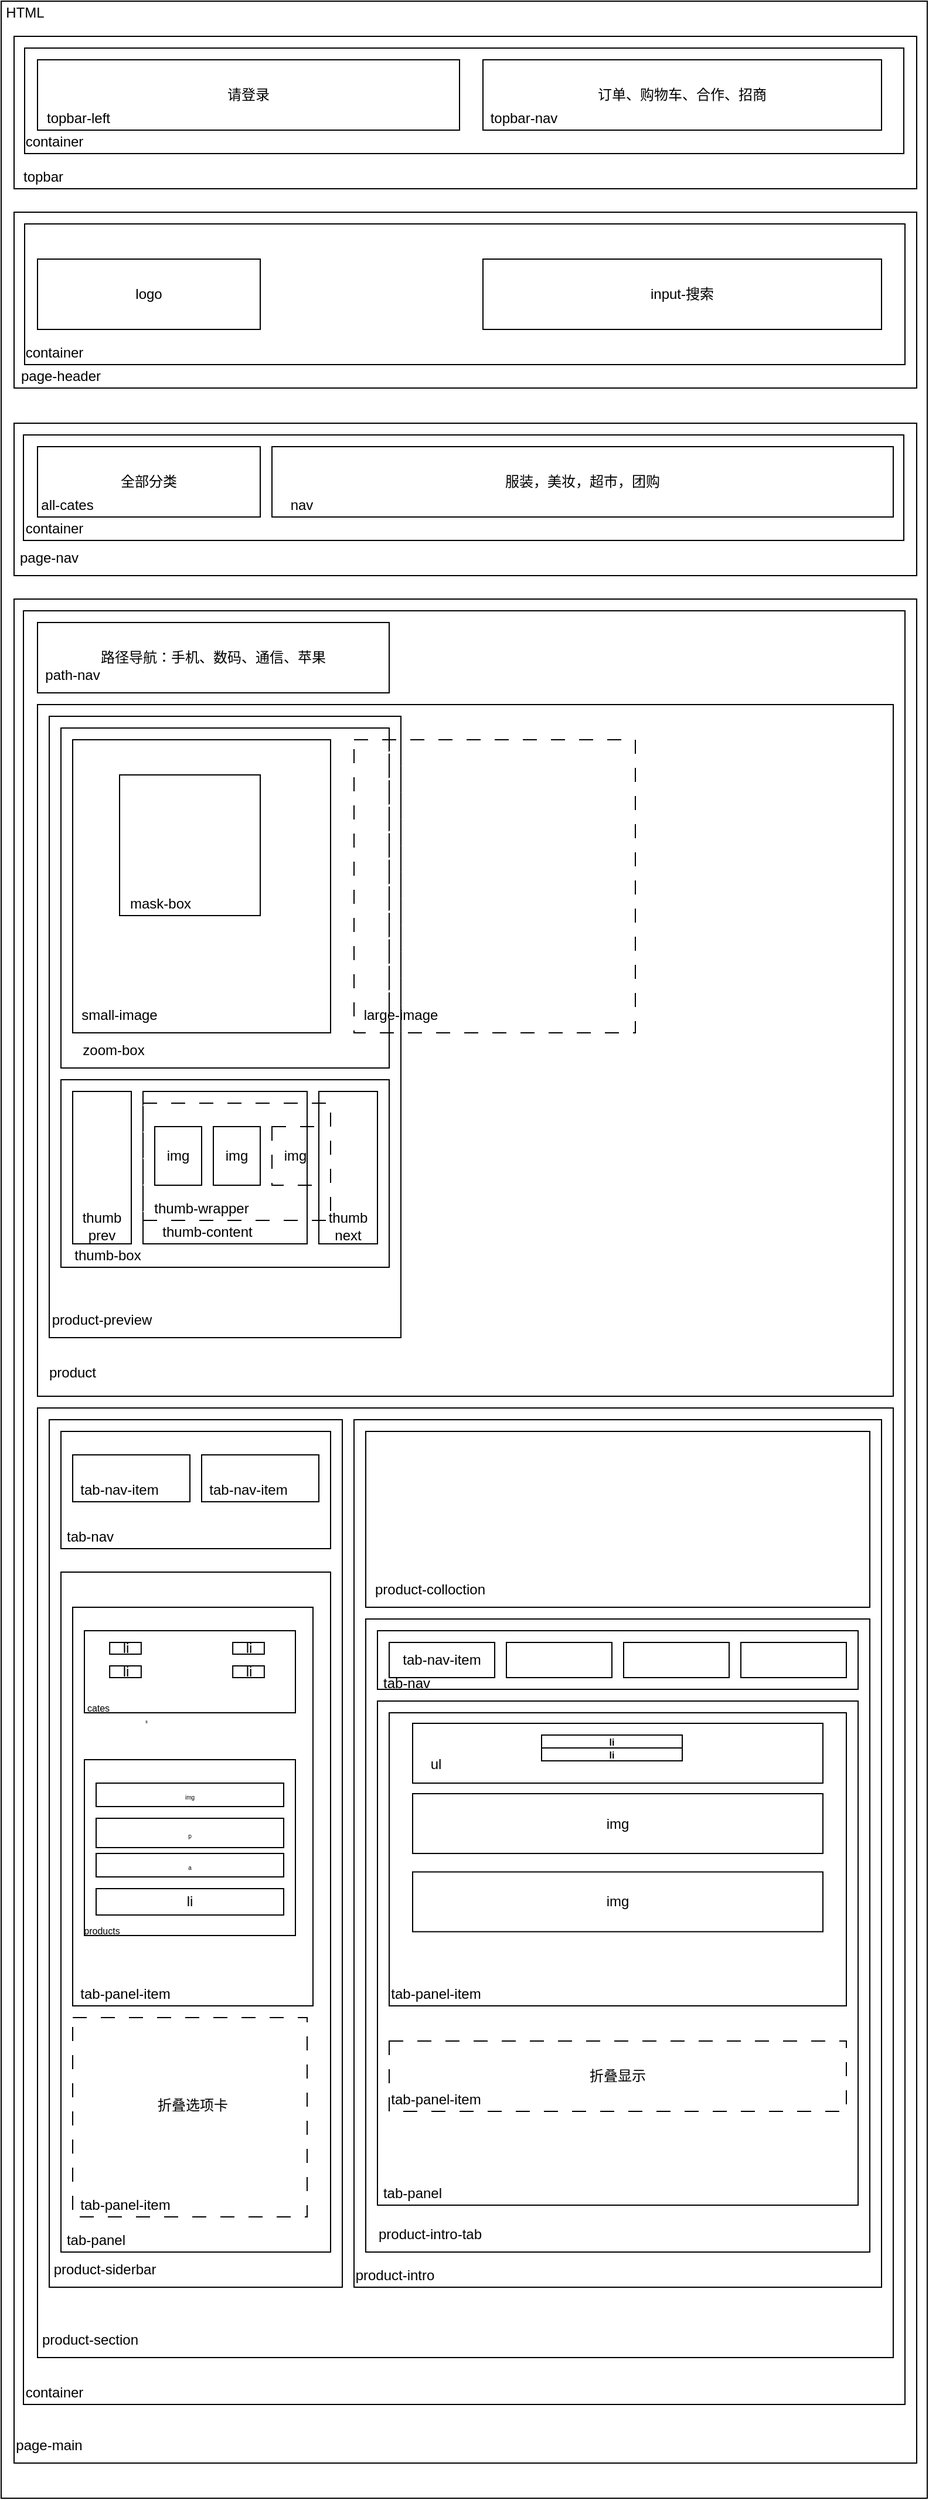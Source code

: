 <mxfile version="21.8.2" type="device">
  <diagram name="第 1 页" id="WNL4h8cllI2NuJqN2qju">
    <mxGraphModel dx="1480" dy="2036" grid="1" gridSize="10" guides="1" tooltips="1" connect="1" arrows="1" fold="1" page="1" pageScale="1" pageWidth="827" pageHeight="1169" math="0" shadow="0">
      <root>
        <mxCell id="0" />
        <mxCell id="1" parent="0" />
        <mxCell id="brjPFkR36IANvIQPZ_NX-1" value="" style="rounded=0;whiteSpace=wrap;html=1;" parent="1" vertex="1">
          <mxGeometry x="19" y="-310" width="790" height="2130" as="geometry" />
        </mxCell>
        <mxCell id="brjPFkR36IANvIQPZ_NX-2" value="HTML" style="text;strokeColor=none;align=center;fillColor=none;html=1;verticalAlign=middle;whiteSpace=wrap;rounded=0;" parent="1" vertex="1">
          <mxGeometry x="19" y="-310" width="41" height="20" as="geometry" />
        </mxCell>
        <mxCell id="brjPFkR36IANvIQPZ_NX-4" value="" style="rounded=0;whiteSpace=wrap;html=1;align=left;" parent="1" vertex="1">
          <mxGeometry x="30" y="-280" width="770" height="130" as="geometry" />
        </mxCell>
        <mxCell id="brjPFkR36IANvIQPZ_NX-6" value="topbar" style="text;strokeColor=none;align=center;fillColor=none;html=1;verticalAlign=middle;whiteSpace=wrap;rounded=0;" parent="1" vertex="1">
          <mxGeometry x="30" y="-170" width="50" height="20" as="geometry" />
        </mxCell>
        <mxCell id="brjPFkR36IANvIQPZ_NX-7" value="" style="rounded=0;whiteSpace=wrap;html=1;" parent="1" vertex="1">
          <mxGeometry x="39" y="-270" width="750" height="90" as="geometry" />
        </mxCell>
        <mxCell id="brjPFkR36IANvIQPZ_NX-8" value="container" style="text;strokeColor=none;align=center;fillColor=none;html=1;verticalAlign=middle;whiteSpace=wrap;rounded=0;" parent="1" vertex="1">
          <mxGeometry x="39" y="-200" width="51" height="20" as="geometry" />
        </mxCell>
        <mxCell id="brjPFkR36IANvIQPZ_NX-9" value="请登录" style="rounded=0;whiteSpace=wrap;html=1;" parent="1" vertex="1">
          <mxGeometry x="50" y="-260" width="360" height="60" as="geometry" />
        </mxCell>
        <mxCell id="brjPFkR36IANvIQPZ_NX-10" value="订单、购物车、合作、招商" style="rounded=0;whiteSpace=wrap;html=1;" parent="1" vertex="1">
          <mxGeometry x="430" y="-260" width="340" height="60" as="geometry" />
        </mxCell>
        <mxCell id="brjPFkR36IANvIQPZ_NX-11" value="topbar-left" style="text;strokeColor=none;align=center;fillColor=none;html=1;verticalAlign=middle;whiteSpace=wrap;rounded=0;" parent="1" vertex="1">
          <mxGeometry x="50" y="-220" width="70" height="20" as="geometry" />
        </mxCell>
        <mxCell id="brjPFkR36IANvIQPZ_NX-12" value="topbar-nav" style="text;strokeColor=none;align=center;fillColor=none;html=1;verticalAlign=middle;whiteSpace=wrap;rounded=0;" parent="1" vertex="1">
          <mxGeometry x="430" y="-220" width="70" height="20" as="geometry" />
        </mxCell>
        <mxCell id="brjPFkR36IANvIQPZ_NX-13" value="" style="rounded=0;whiteSpace=wrap;html=1;" parent="1" vertex="1">
          <mxGeometry x="30" y="-130" width="770" height="150" as="geometry" />
        </mxCell>
        <mxCell id="brjPFkR36IANvIQPZ_NX-14" value="page-header" style="text;strokeColor=none;align=center;fillColor=none;html=1;verticalAlign=middle;whiteSpace=wrap;rounded=0;" parent="1" vertex="1">
          <mxGeometry x="30" width="80" height="20" as="geometry" />
        </mxCell>
        <mxCell id="brjPFkR36IANvIQPZ_NX-15" value="" style="rounded=0;whiteSpace=wrap;html=1;" parent="1" vertex="1">
          <mxGeometry x="39" y="-120" width="751" height="120" as="geometry" />
        </mxCell>
        <mxCell id="brjPFkR36IANvIQPZ_NX-16" value="container" style="text;strokeColor=none;align=center;fillColor=none;html=1;verticalAlign=middle;whiteSpace=wrap;rounded=0;" parent="1" vertex="1">
          <mxGeometry x="39" y="-20" width="51" height="20" as="geometry" />
        </mxCell>
        <mxCell id="brjPFkR36IANvIQPZ_NX-17" value="logo" style="rounded=0;whiteSpace=wrap;html=1;" parent="1" vertex="1">
          <mxGeometry x="50" y="-90" width="190" height="60" as="geometry" />
        </mxCell>
        <mxCell id="brjPFkR36IANvIQPZ_NX-18" value="input-搜索" style="rounded=0;whiteSpace=wrap;html=1;" parent="1" vertex="1">
          <mxGeometry x="430" y="-90" width="340" height="60" as="geometry" />
        </mxCell>
        <mxCell id="brjPFkR36IANvIQPZ_NX-19" value="" style="rounded=0;whiteSpace=wrap;html=1;" parent="1" vertex="1">
          <mxGeometry x="30" y="50" width="770" height="130" as="geometry" />
        </mxCell>
        <mxCell id="brjPFkR36IANvIQPZ_NX-20" value="page-nav" style="text;strokeColor=none;align=center;fillColor=none;html=1;verticalAlign=middle;whiteSpace=wrap;rounded=0;" parent="1" vertex="1">
          <mxGeometry x="30" y="150" width="60" height="30" as="geometry" />
        </mxCell>
        <mxCell id="brjPFkR36IANvIQPZ_NX-21" value="" style="rounded=0;whiteSpace=wrap;html=1;" parent="1" vertex="1">
          <mxGeometry x="38" y="60" width="751" height="90" as="geometry" />
        </mxCell>
        <mxCell id="brjPFkR36IANvIQPZ_NX-22" value="container" style="text;strokeColor=none;align=center;fillColor=none;html=1;verticalAlign=middle;whiteSpace=wrap;rounded=0;" parent="1" vertex="1">
          <mxGeometry x="39" y="130" width="51" height="20" as="geometry" />
        </mxCell>
        <mxCell id="brjPFkR36IANvIQPZ_NX-23" value="全部分类" style="rounded=0;whiteSpace=wrap;html=1;" parent="1" vertex="1">
          <mxGeometry x="50" y="70" width="190" height="60" as="geometry" />
        </mxCell>
        <mxCell id="brjPFkR36IANvIQPZ_NX-24" value="all-cates" style="text;strokeColor=none;align=center;fillColor=none;html=1;verticalAlign=middle;whiteSpace=wrap;rounded=0;" parent="1" vertex="1">
          <mxGeometry x="50" y="110" width="51" height="20" as="geometry" />
        </mxCell>
        <mxCell id="brjPFkR36IANvIQPZ_NX-25" value="服装，美妆，超市，团购" style="rounded=0;whiteSpace=wrap;html=1;" parent="1" vertex="1">
          <mxGeometry x="250" y="70" width="530" height="60" as="geometry" />
        </mxCell>
        <mxCell id="brjPFkR36IANvIQPZ_NX-26" value="nav" style="text;strokeColor=none;align=center;fillColor=none;html=1;verticalAlign=middle;whiteSpace=wrap;rounded=0;" parent="1" vertex="1">
          <mxGeometry x="250" y="110" width="51" height="20" as="geometry" />
        </mxCell>
        <mxCell id="brjPFkR36IANvIQPZ_NX-27" value="" style="rounded=0;whiteSpace=wrap;html=1;" parent="1" vertex="1">
          <mxGeometry x="30" y="200" width="770" height="1590" as="geometry" />
        </mxCell>
        <mxCell id="brjPFkR36IANvIQPZ_NX-28" value="page-main" style="text;strokeColor=none;align=center;fillColor=none;html=1;verticalAlign=middle;whiteSpace=wrap;rounded=0;" parent="1" vertex="1">
          <mxGeometry x="30" y="1760" width="60" height="30" as="geometry" />
        </mxCell>
        <mxCell id="brjPFkR36IANvIQPZ_NX-29" value="" style="rounded=0;whiteSpace=wrap;html=1;" parent="1" vertex="1">
          <mxGeometry x="38" y="210" width="752" height="1530" as="geometry" />
        </mxCell>
        <mxCell id="brjPFkR36IANvIQPZ_NX-30" value="container" style="text;strokeColor=none;align=center;fillColor=none;html=1;verticalAlign=middle;whiteSpace=wrap;rounded=0;" parent="1" vertex="1">
          <mxGeometry x="39" y="1720" width="51" height="20" as="geometry" />
        </mxCell>
        <mxCell id="brjPFkR36IANvIQPZ_NX-31" value="路径导航：手机、数码、通信、苹果" style="rounded=0;whiteSpace=wrap;html=1;" parent="1" vertex="1">
          <mxGeometry x="50" y="220" width="300" height="60" as="geometry" />
        </mxCell>
        <mxCell id="brjPFkR36IANvIQPZ_NX-32" value="path-nav" style="text;strokeColor=none;align=center;fillColor=none;html=1;verticalAlign=middle;whiteSpace=wrap;rounded=0;" parent="1" vertex="1">
          <mxGeometry x="50" y="250" width="60" height="30" as="geometry" />
        </mxCell>
        <mxCell id="brjPFkR36IANvIQPZ_NX-33" value="" style="rounded=0;whiteSpace=wrap;html=1;" parent="1" vertex="1">
          <mxGeometry x="50" y="290" width="730" height="590" as="geometry" />
        </mxCell>
        <mxCell id="brjPFkR36IANvIQPZ_NX-34" value="product" style="text;strokeColor=none;align=center;fillColor=none;html=1;verticalAlign=middle;whiteSpace=wrap;rounded=0;" parent="1" vertex="1">
          <mxGeometry x="55" y="850" width="50" height="20" as="geometry" />
        </mxCell>
        <mxCell id="brjPFkR36IANvIQPZ_NX-35" value="" style="rounded=0;whiteSpace=wrap;html=1;" parent="1" vertex="1">
          <mxGeometry x="60" y="300" width="300" height="530" as="geometry" />
        </mxCell>
        <mxCell id="brjPFkR36IANvIQPZ_NX-36" value="product-preview" style="text;strokeColor=none;align=center;fillColor=none;html=1;verticalAlign=middle;whiteSpace=wrap;rounded=0;" parent="1" vertex="1">
          <mxGeometry x="60" y="800" width="90" height="30" as="geometry" />
        </mxCell>
        <mxCell id="brjPFkR36IANvIQPZ_NX-37" value="" style="rounded=0;whiteSpace=wrap;html=1;" parent="1" vertex="1">
          <mxGeometry x="70" y="310" width="280" height="290" as="geometry" />
        </mxCell>
        <mxCell id="brjPFkR36IANvIQPZ_NX-38" value="zoom-box" style="text;strokeColor=none;align=center;fillColor=none;html=1;verticalAlign=middle;whiteSpace=wrap;rounded=0;" parent="1" vertex="1">
          <mxGeometry x="70" y="570" width="90" height="30" as="geometry" />
        </mxCell>
        <mxCell id="brjPFkR36IANvIQPZ_NX-39" value="" style="rounded=0;whiteSpace=wrap;html=1;" parent="1" vertex="1">
          <mxGeometry x="80" y="320" width="220" height="250" as="geometry" />
        </mxCell>
        <mxCell id="brjPFkR36IANvIQPZ_NX-40" value="small-image" style="text;strokeColor=none;align=center;fillColor=none;html=1;verticalAlign=middle;whiteSpace=wrap;rounded=0;" parent="1" vertex="1">
          <mxGeometry x="80" y="540" width="80" height="30" as="geometry" />
        </mxCell>
        <mxCell id="brjPFkR36IANvIQPZ_NX-41" value="" style="rounded=0;whiteSpace=wrap;html=1;fillStyle=dashed;dashed=1;dashPattern=12 12;" parent="1" vertex="1">
          <mxGeometry x="320" y="320" width="240" height="250" as="geometry" />
        </mxCell>
        <mxCell id="brjPFkR36IANvIQPZ_NX-42" value="large-image" style="text;strokeColor=none;align=center;fillColor=none;html=1;verticalAlign=middle;whiteSpace=wrap;rounded=0;" parent="1" vertex="1">
          <mxGeometry x="320" y="540" width="80" height="30" as="geometry" />
        </mxCell>
        <mxCell id="brjPFkR36IANvIQPZ_NX-43" value="" style="rounded=0;whiteSpace=wrap;html=1;" parent="1" vertex="1">
          <mxGeometry x="70" y="610" width="280" height="160" as="geometry" />
        </mxCell>
        <mxCell id="brjPFkR36IANvIQPZ_NX-44" value="thumb-box" style="text;strokeColor=none;align=center;fillColor=none;html=1;verticalAlign=middle;whiteSpace=wrap;rounded=0;" parent="1" vertex="1">
          <mxGeometry x="70" y="750" width="80" height="20" as="geometry" />
        </mxCell>
        <mxCell id="brjPFkR36IANvIQPZ_NX-45" value="" style="rounded=0;whiteSpace=wrap;html=1;" parent="1" vertex="1">
          <mxGeometry x="80" y="620" width="50" height="130" as="geometry" />
        </mxCell>
        <mxCell id="brjPFkR36IANvIQPZ_NX-46" value="thumb&lt;br&gt;prev" style="text;strokeColor=none;align=center;fillColor=none;html=1;verticalAlign=middle;whiteSpace=wrap;rounded=0;" parent="1" vertex="1">
          <mxGeometry x="80" y="720" width="50" height="30" as="geometry" />
        </mxCell>
        <mxCell id="brjPFkR36IANvIQPZ_NX-47" value="" style="rounded=0;whiteSpace=wrap;html=1;" parent="1" vertex="1">
          <mxGeometry x="290" y="620" width="50" height="130" as="geometry" />
        </mxCell>
        <mxCell id="brjPFkR36IANvIQPZ_NX-48" value="thumb&lt;br&gt;next" style="text;strokeColor=none;align=center;fillColor=none;html=1;verticalAlign=middle;whiteSpace=wrap;rounded=0;" parent="1" vertex="1">
          <mxGeometry x="290" y="720" width="50" height="30" as="geometry" />
        </mxCell>
        <mxCell id="brjPFkR36IANvIQPZ_NX-49" value="" style="rounded=0;whiteSpace=wrap;html=1;" parent="1" vertex="1">
          <mxGeometry x="140" y="620" width="140" height="130" as="geometry" />
        </mxCell>
        <mxCell id="brjPFkR36IANvIQPZ_NX-50" value="thumb-content" style="text;strokeColor=none;align=center;fillColor=none;html=1;verticalAlign=middle;whiteSpace=wrap;rounded=0;" parent="1" vertex="1">
          <mxGeometry x="150" y="730" width="90" height="20" as="geometry" />
        </mxCell>
        <mxCell id="brjPFkR36IANvIQPZ_NX-51" value="" style="rounded=0;whiteSpace=wrap;html=1;dashed=1;dashPattern=12 12;fillStyle=dashed;glass=0;shadow=0;" parent="1" vertex="1">
          <mxGeometry x="140" y="630" width="160" height="100" as="geometry" />
        </mxCell>
        <mxCell id="brjPFkR36IANvIQPZ_NX-52" value="thumb-wrapper" style="text;strokeColor=none;align=center;fillColor=none;html=1;verticalAlign=middle;whiteSpace=wrap;rounded=0;" parent="1" vertex="1">
          <mxGeometry x="145" y="710" width="90" height="20" as="geometry" />
        </mxCell>
        <mxCell id="brjPFkR36IANvIQPZ_NX-53" value="img" style="rounded=0;whiteSpace=wrap;html=1;" parent="1" vertex="1">
          <mxGeometry x="150" y="650" width="40" height="50" as="geometry" />
        </mxCell>
        <mxCell id="brjPFkR36IANvIQPZ_NX-54" value="img" style="rounded=0;whiteSpace=wrap;html=1;" parent="1" vertex="1">
          <mxGeometry x="200" y="650" width="40" height="50" as="geometry" />
        </mxCell>
        <mxCell id="brjPFkR36IANvIQPZ_NX-56" value="" style="rounded=0;whiteSpace=wrap;html=1;" parent="1" vertex="1">
          <mxGeometry x="120" y="350" width="120" height="120" as="geometry" />
        </mxCell>
        <mxCell id="brjPFkR36IANvIQPZ_NX-57" value="mask-box" style="text;strokeColor=none;align=center;fillColor=none;html=1;verticalAlign=middle;whiteSpace=wrap;rounded=0;" parent="1" vertex="1">
          <mxGeometry x="120" y="450" width="70" height="20" as="geometry" />
        </mxCell>
        <mxCell id="brjPFkR36IANvIQPZ_NX-59" value="img" style="rounded=0;whiteSpace=wrap;html=1;dashed=1;dashPattern=12 12;fillStyle=dashed;" parent="1" vertex="1">
          <mxGeometry x="250" y="650" width="40" height="50" as="geometry" />
        </mxCell>
        <mxCell id="3F2KiduaBhPpFBt7jVCu-1" value="" style="rounded=0;whiteSpace=wrap;html=1;" vertex="1" parent="1">
          <mxGeometry x="50" y="890" width="730" height="810" as="geometry" />
        </mxCell>
        <mxCell id="3F2KiduaBhPpFBt7jVCu-2" value="product-section" style="text;strokeColor=none;align=center;fillColor=none;html=1;verticalAlign=middle;whiteSpace=wrap;rounded=0;" vertex="1" parent="1">
          <mxGeometry x="50" y="1670" width="90" height="30" as="geometry" />
        </mxCell>
        <mxCell id="3F2KiduaBhPpFBt7jVCu-3" value="" style="rounded=0;whiteSpace=wrap;html=1;" vertex="1" parent="1">
          <mxGeometry x="60" y="900" width="250" height="740" as="geometry" />
        </mxCell>
        <mxCell id="3F2KiduaBhPpFBt7jVCu-4" value="product-siderbar" style="text;strokeColor=none;align=center;fillColor=none;html=1;verticalAlign=middle;whiteSpace=wrap;rounded=0;" vertex="1" parent="1">
          <mxGeometry x="60" y="1610" width="95" height="30" as="geometry" />
        </mxCell>
        <mxCell id="3F2KiduaBhPpFBt7jVCu-5" value="" style="rounded=0;whiteSpace=wrap;html=1;" vertex="1" parent="1">
          <mxGeometry x="70" y="910" width="230" height="100" as="geometry" />
        </mxCell>
        <mxCell id="3F2KiduaBhPpFBt7jVCu-6" value="tab-nav" style="text;strokeColor=none;align=center;fillColor=none;html=1;verticalAlign=middle;whiteSpace=wrap;rounded=0;" vertex="1" parent="1">
          <mxGeometry x="70" y="990" width="50" height="20" as="geometry" />
        </mxCell>
        <mxCell id="3F2KiduaBhPpFBt7jVCu-7" value="" style="rounded=0;whiteSpace=wrap;html=1;" vertex="1" parent="1">
          <mxGeometry x="80" y="930" width="100" height="40" as="geometry" />
        </mxCell>
        <mxCell id="3F2KiduaBhPpFBt7jVCu-8" value="" style="rounded=0;whiteSpace=wrap;html=1;" vertex="1" parent="1">
          <mxGeometry x="190" y="930" width="100" height="40" as="geometry" />
        </mxCell>
        <mxCell id="3F2KiduaBhPpFBt7jVCu-9" value="tab-nav-item" style="text;strokeColor=none;align=center;fillColor=none;html=1;verticalAlign=middle;whiteSpace=wrap;rounded=0;" vertex="1" parent="1">
          <mxGeometry x="80" y="950" width="80" height="20" as="geometry" />
        </mxCell>
        <mxCell id="3F2KiduaBhPpFBt7jVCu-10" value="tab-nav-item" style="text;strokeColor=none;align=center;fillColor=none;html=1;verticalAlign=middle;whiteSpace=wrap;rounded=0;" vertex="1" parent="1">
          <mxGeometry x="190" y="950" width="80" height="20" as="geometry" />
        </mxCell>
        <mxCell id="3F2KiduaBhPpFBt7jVCu-11" value="" style="rounded=0;whiteSpace=wrap;html=1;" vertex="1" parent="1">
          <mxGeometry x="70" y="1030" width="230" height="580" as="geometry" />
        </mxCell>
        <mxCell id="3F2KiduaBhPpFBt7jVCu-12" value="tab-panel" style="text;strokeColor=none;align=center;fillColor=none;html=1;verticalAlign=middle;whiteSpace=wrap;rounded=0;" vertex="1" parent="1">
          <mxGeometry x="70" y="1590" width="60" height="20" as="geometry" />
        </mxCell>
        <mxCell id="3F2KiduaBhPpFBt7jVCu-13" value="" style="rounded=0;whiteSpace=wrap;html=1;" vertex="1" parent="1">
          <mxGeometry x="80" y="1060" width="205" height="340" as="geometry" />
        </mxCell>
        <mxCell id="3F2KiduaBhPpFBt7jVCu-14" value="" style="rounded=0;whiteSpace=wrap;html=1;dashed=1;dashPattern=12 12;" vertex="1" parent="1">
          <mxGeometry x="80" y="1410" width="200" height="170" as="geometry" />
        </mxCell>
        <mxCell id="3F2KiduaBhPpFBt7jVCu-15" value="tab-panel-item" style="text;strokeColor=none;align=center;fillColor=none;html=1;verticalAlign=middle;whiteSpace=wrap;rounded=0;" vertex="1" parent="1">
          <mxGeometry x="80" y="1380" width="90" height="20" as="geometry" />
        </mxCell>
        <mxCell id="3F2KiduaBhPpFBt7jVCu-16" value="tab-panel-item" style="text;strokeColor=none;align=center;fillColor=none;html=1;verticalAlign=middle;whiteSpace=wrap;rounded=0;" vertex="1" parent="1">
          <mxGeometry x="80" y="1560" width="90" height="20" as="geometry" />
        </mxCell>
        <mxCell id="3F2KiduaBhPpFBt7jVCu-17" value="" style="rounded=0;whiteSpace=wrap;html=1;" vertex="1" parent="1">
          <mxGeometry x="90" y="1080" width="180" height="70" as="geometry" />
        </mxCell>
        <mxCell id="3F2KiduaBhPpFBt7jVCu-18" value="" style="rounded=0;whiteSpace=wrap;html=1;" vertex="1" parent="1">
          <mxGeometry x="90" y="1190" width="180" height="150" as="geometry" />
        </mxCell>
        <mxCell id="3F2KiduaBhPpFBt7jVCu-19" value="&lt;font style=&quot;font-size: 8px;&quot;&gt;cates&lt;/font&gt;" style="text;strokeColor=none;align=center;fillColor=none;html=1;verticalAlign=middle;whiteSpace=wrap;rounded=0;" vertex="1" parent="1">
          <mxGeometry x="90.0" y="1140" width="23.75" height="10" as="geometry" />
        </mxCell>
        <mxCell id="3F2KiduaBhPpFBt7jVCu-20" value="&lt;font style=&quot;font-size: 8px;&quot;&gt;products&lt;/font&gt;" style="text;strokeColor=none;align=center;fillColor=none;html=1;verticalAlign=middle;whiteSpace=wrap;rounded=0;" vertex="1" parent="1">
          <mxGeometry x="93.12" y="1330" width="23.75" height="10" as="geometry" />
        </mxCell>
        <mxCell id="3F2KiduaBhPpFBt7jVCu-21" value="li" style="rounded=0;whiteSpace=wrap;html=1;" vertex="1" parent="1">
          <mxGeometry x="111.56" y="1090" width="26.88" height="10" as="geometry" />
        </mxCell>
        <mxCell id="3F2KiduaBhPpFBt7jVCu-22" value="li" style="rounded=0;whiteSpace=wrap;html=1;" vertex="1" parent="1">
          <mxGeometry x="216.56" y="1090" width="26.88" height="10" as="geometry" />
        </mxCell>
        <mxCell id="3F2KiduaBhPpFBt7jVCu-23" value="li" style="rounded=0;whiteSpace=wrap;html=1;" vertex="1" parent="1">
          <mxGeometry x="111.56" y="1110" width="26.88" height="10" as="geometry" />
        </mxCell>
        <mxCell id="3F2KiduaBhPpFBt7jVCu-25" value="&lt;font style=&quot;font-size: 5px;&quot;&gt;img&lt;/font&gt;" style="rounded=0;whiteSpace=wrap;html=1;" vertex="1" parent="1">
          <mxGeometry x="100" y="1210" width="160" height="20" as="geometry" />
        </mxCell>
        <mxCell id="3F2KiduaBhPpFBt7jVCu-27" value="&lt;font style=&quot;font-size: 5px;&quot;&gt;p&lt;/font&gt;" style="rounded=0;whiteSpace=wrap;html=1;" vertex="1" parent="1">
          <mxGeometry x="100" y="1240" width="160" height="25" as="geometry" />
        </mxCell>
        <mxCell id="3F2KiduaBhPpFBt7jVCu-28" value="&lt;font style=&quot;font-size: 5px;&quot;&gt;a&lt;/font&gt;" style="rounded=0;whiteSpace=wrap;html=1;" vertex="1" parent="1">
          <mxGeometry x="100" y="1270" width="160" height="20" as="geometry" />
        </mxCell>
        <mxCell id="3F2KiduaBhPpFBt7jVCu-29" value="&lt;font style=&quot;font-size: 4px;&quot;&gt;li&lt;/font&gt;" style="text;strokeColor=none;align=center;fillColor=none;html=1;verticalAlign=middle;whiteSpace=wrap;rounded=0;" vertex="1" parent="1">
          <mxGeometry x="135.79" y="1150" width="14.21" height="9" as="geometry" />
        </mxCell>
        <mxCell id="3F2KiduaBhPpFBt7jVCu-31" value="li" style="rounded=0;whiteSpace=wrap;html=1;" vertex="1" parent="1">
          <mxGeometry x="100" y="1300" width="160" height="22.5" as="geometry" />
        </mxCell>
        <mxCell id="3F2KiduaBhPpFBt7jVCu-32" value="" style="rounded=0;whiteSpace=wrap;html=1;" vertex="1" parent="1">
          <mxGeometry x="320" y="900" width="450" height="740" as="geometry" />
        </mxCell>
        <mxCell id="3F2KiduaBhPpFBt7jVCu-33" value="product-intro" style="text;strokeColor=none;align=center;fillColor=none;html=1;verticalAlign=middle;whiteSpace=wrap;rounded=0;" vertex="1" parent="1">
          <mxGeometry x="320" y="1620" width="70" height="20" as="geometry" />
        </mxCell>
        <mxCell id="3F2KiduaBhPpFBt7jVCu-34" value="" style="rounded=0;whiteSpace=wrap;html=1;" vertex="1" parent="1">
          <mxGeometry x="330" y="910" width="430" height="150" as="geometry" />
        </mxCell>
        <mxCell id="3F2KiduaBhPpFBt7jVCu-35" value="product-colloction" style="text;strokeColor=none;align=center;fillColor=none;html=1;verticalAlign=middle;whiteSpace=wrap;rounded=0;" vertex="1" parent="1">
          <mxGeometry x="330" y="1030" width="110" height="30" as="geometry" />
        </mxCell>
        <mxCell id="3F2KiduaBhPpFBt7jVCu-36" value="" style="rounded=0;whiteSpace=wrap;html=1;" vertex="1" parent="1">
          <mxGeometry x="330" y="1070" width="430" height="540" as="geometry" />
        </mxCell>
        <mxCell id="3F2KiduaBhPpFBt7jVCu-37" value="product-intro-tab" style="text;strokeColor=none;align=center;fillColor=none;html=1;verticalAlign=middle;whiteSpace=wrap;rounded=0;" vertex="1" parent="1">
          <mxGeometry x="330" y="1580" width="110" height="30" as="geometry" />
        </mxCell>
        <mxCell id="3F2KiduaBhPpFBt7jVCu-42" value="li" style="rounded=0;whiteSpace=wrap;html=1;" vertex="1" parent="1">
          <mxGeometry x="216.56" y="1110" width="26.88" height="10" as="geometry" />
        </mxCell>
        <mxCell id="3F2KiduaBhPpFBt7jVCu-43" value="折叠选项卡" style="text;strokeColor=none;align=center;fillColor=none;html=1;verticalAlign=middle;whiteSpace=wrap;rounded=0;" vertex="1" parent="1">
          <mxGeometry x="145" y="1470" width="75" height="30" as="geometry" />
        </mxCell>
        <mxCell id="3F2KiduaBhPpFBt7jVCu-44" value="" style="rounded=0;whiteSpace=wrap;html=1;" vertex="1" parent="1">
          <mxGeometry x="340" y="1080" width="410" height="50" as="geometry" />
        </mxCell>
        <mxCell id="3F2KiduaBhPpFBt7jVCu-45" value="tab-nav" style="text;strokeColor=none;align=center;fillColor=none;html=1;verticalAlign=middle;whiteSpace=wrap;rounded=0;" vertex="1" parent="1">
          <mxGeometry x="340" y="1120" width="50" height="10" as="geometry" />
        </mxCell>
        <mxCell id="3F2KiduaBhPpFBt7jVCu-46" value="tab-nav-item" style="rounded=0;whiteSpace=wrap;html=1;" vertex="1" parent="1">
          <mxGeometry x="350" y="1090" width="90" height="30" as="geometry" />
        </mxCell>
        <mxCell id="3F2KiduaBhPpFBt7jVCu-47" value="" style="rounded=0;whiteSpace=wrap;html=1;" vertex="1" parent="1">
          <mxGeometry x="450" y="1090" width="90" height="30" as="geometry" />
        </mxCell>
        <mxCell id="3F2KiduaBhPpFBt7jVCu-48" value="" style="rounded=0;whiteSpace=wrap;html=1;" vertex="1" parent="1">
          <mxGeometry x="550" y="1090" width="90" height="30" as="geometry" />
        </mxCell>
        <mxCell id="3F2KiduaBhPpFBt7jVCu-49" value="" style="rounded=0;whiteSpace=wrap;html=1;" vertex="1" parent="1">
          <mxGeometry x="650" y="1090" width="90" height="30" as="geometry" />
        </mxCell>
        <mxCell id="3F2KiduaBhPpFBt7jVCu-50" value="" style="rounded=0;whiteSpace=wrap;html=1;" vertex="1" parent="1">
          <mxGeometry x="340" y="1140" width="410" height="430" as="geometry" />
        </mxCell>
        <mxCell id="3F2KiduaBhPpFBt7jVCu-51" value="tab-panel" style="text;strokeColor=none;align=center;fillColor=none;html=1;verticalAlign=middle;whiteSpace=wrap;rounded=0;" vertex="1" parent="1">
          <mxGeometry x="340" y="1550" width="60" height="20" as="geometry" />
        </mxCell>
        <mxCell id="3F2KiduaBhPpFBt7jVCu-52" value="" style="rounded=0;whiteSpace=wrap;html=1;" vertex="1" parent="1">
          <mxGeometry x="350" y="1150" width="390" height="250" as="geometry" />
        </mxCell>
        <mxCell id="3F2KiduaBhPpFBt7jVCu-53" value="tab-panel-item" style="text;strokeColor=none;align=center;fillColor=none;html=1;verticalAlign=middle;whiteSpace=wrap;rounded=0;" vertex="1" parent="1">
          <mxGeometry x="350" y="1380" width="80" height="20" as="geometry" />
        </mxCell>
        <mxCell id="3F2KiduaBhPpFBt7jVCu-54" value="折叠显示" style="rounded=0;whiteSpace=wrap;html=1;dashed=1;dashPattern=12 12;" vertex="1" parent="1">
          <mxGeometry x="350" y="1430" width="390" height="60" as="geometry" />
        </mxCell>
        <mxCell id="3F2KiduaBhPpFBt7jVCu-55" value="tab-panel-item" style="text;strokeColor=none;align=center;fillColor=none;html=1;verticalAlign=middle;whiteSpace=wrap;rounded=0;" vertex="1" parent="1">
          <mxGeometry x="350" y="1470" width="80" height="20" as="geometry" />
        </mxCell>
        <mxCell id="3F2KiduaBhPpFBt7jVCu-56" value="" style="rounded=0;whiteSpace=wrap;html=1;" vertex="1" parent="1">
          <mxGeometry x="370" y="1159" width="350" height="51" as="geometry" />
        </mxCell>
        <mxCell id="3F2KiduaBhPpFBt7jVCu-57" value="ul" style="text;strokeColor=none;align=center;fillColor=none;html=1;verticalAlign=middle;whiteSpace=wrap;rounded=0;" vertex="1" parent="1">
          <mxGeometry x="370" y="1189" width="40" height="10" as="geometry" />
        </mxCell>
        <mxCell id="3F2KiduaBhPpFBt7jVCu-58" value="&lt;div style=&quot;line-height: 70%;&quot;&gt;&lt;b style=&quot;font-size: 8px; background-color: initial;&quot;&gt;li&lt;/b&gt;&lt;/div&gt;" style="whiteSpace=wrap;html=1;align=center;" vertex="1" parent="1">
          <mxGeometry x="480" y="1169" width="120" height="11" as="geometry" />
        </mxCell>
        <mxCell id="3F2KiduaBhPpFBt7jVCu-59" value="&lt;div style=&quot;line-height: 70%;&quot;&gt;&lt;b style=&quot;font-size: 8px; background-color: initial;&quot;&gt;li&lt;/b&gt;&lt;/div&gt;" style="whiteSpace=wrap;html=1;align=center;" vertex="1" parent="1">
          <mxGeometry x="480" y="1180" width="120" height="11" as="geometry" />
        </mxCell>
        <mxCell id="3F2KiduaBhPpFBt7jVCu-60" value="img" style="rounded=0;whiteSpace=wrap;html=1;" vertex="1" parent="1">
          <mxGeometry x="370" y="1219" width="350" height="51" as="geometry" />
        </mxCell>
        <mxCell id="3F2KiduaBhPpFBt7jVCu-61" value="img" style="rounded=0;whiteSpace=wrap;html=1;" vertex="1" parent="1">
          <mxGeometry x="370" y="1285.75" width="350" height="51" as="geometry" />
        </mxCell>
      </root>
    </mxGraphModel>
  </diagram>
</mxfile>
